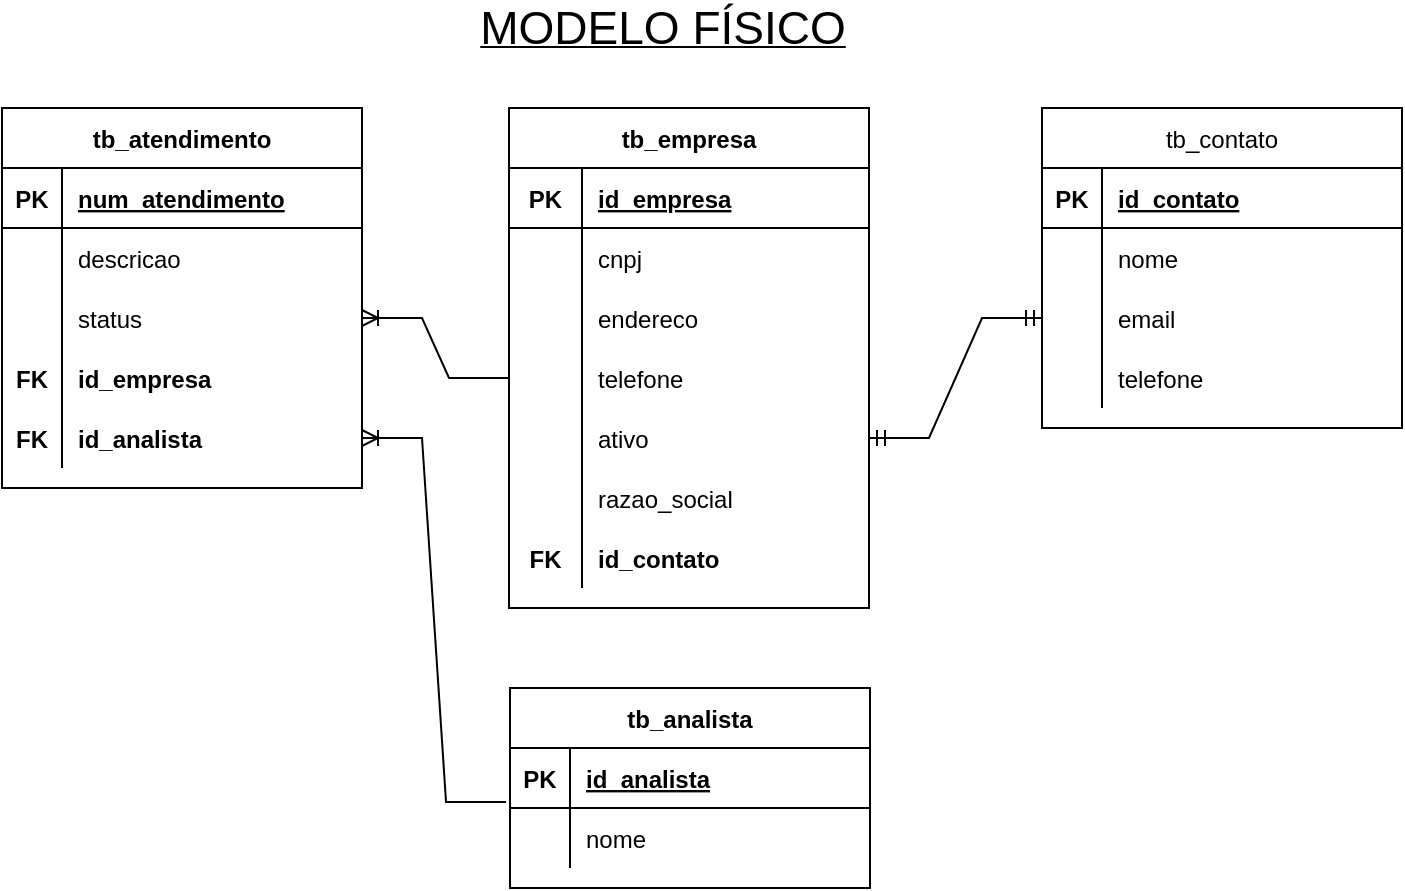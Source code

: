 <mxfile version="18.0.3" type="device"><diagram id="QwPHHshcxIIVkAVzf0Vu" name="Page-1"><mxGraphModel dx="1422" dy="705" grid="1" gridSize="10" guides="1" tooltips="1" connect="1" arrows="1" fold="1" page="1" pageScale="1" pageWidth="827" pageHeight="1169" math="0" shadow="0"><root><mxCell id="0"/><mxCell id="1" parent="0"/><mxCell id="Aj3cr2g9L-rkLVbTKXMn-1" value="&lt;font style=&quot;font-size: 23px&quot;&gt;MODELO FÍSICO&lt;/font&gt;" style="text;html=1;align=center;verticalAlign=middle;resizable=0;points=[];autosize=1;strokeColor=none;fillColor=none;strokeWidth=6;fontStyle=4" parent="1" vertex="1"><mxGeometry x="300" y="20" width="200" height="20" as="geometry"/></mxCell><mxCell id="Aj3cr2g9L-rkLVbTKXMn-2" value="tb_atendimento" style="shape=table;startSize=30;container=1;collapsible=1;childLayout=tableLayout;fixedRows=1;rowLines=0;fontStyle=1;align=center;resizeLast=1;" parent="1" vertex="1"><mxGeometry x="70" y="70" width="180" height="190" as="geometry"/></mxCell><mxCell id="Aj3cr2g9L-rkLVbTKXMn-3" value="" style="shape=tableRow;horizontal=0;startSize=0;swimlaneHead=0;swimlaneBody=0;fillColor=none;collapsible=0;dropTarget=0;points=[[0,0.5],[1,0.5]];portConstraint=eastwest;top=0;left=0;right=0;bottom=1;" parent="Aj3cr2g9L-rkLVbTKXMn-2" vertex="1"><mxGeometry y="30" width="180" height="30" as="geometry"/></mxCell><mxCell id="Aj3cr2g9L-rkLVbTKXMn-4" value="PK" style="shape=partialRectangle;connectable=0;fillColor=none;top=0;left=0;bottom=0;right=0;fontStyle=1;overflow=hidden;" parent="Aj3cr2g9L-rkLVbTKXMn-3" vertex="1"><mxGeometry width="30" height="30" as="geometry"><mxRectangle width="30" height="30" as="alternateBounds"/></mxGeometry></mxCell><mxCell id="Aj3cr2g9L-rkLVbTKXMn-5" value="num_atendimento" style="shape=partialRectangle;connectable=0;fillColor=none;top=0;left=0;bottom=0;right=0;align=left;spacingLeft=6;fontStyle=5;overflow=hidden;" parent="Aj3cr2g9L-rkLVbTKXMn-3" vertex="1"><mxGeometry x="30" width="150" height="30" as="geometry"><mxRectangle width="150" height="30" as="alternateBounds"/></mxGeometry></mxCell><mxCell id="Aj3cr2g9L-rkLVbTKXMn-9" value="" style="shape=tableRow;horizontal=0;startSize=0;swimlaneHead=0;swimlaneBody=0;fillColor=none;collapsible=0;dropTarget=0;points=[[0,0.5],[1,0.5]];portConstraint=eastwest;top=0;left=0;right=0;bottom=0;" parent="Aj3cr2g9L-rkLVbTKXMn-2" vertex="1"><mxGeometry y="60" width="180" height="30" as="geometry"/></mxCell><mxCell id="Aj3cr2g9L-rkLVbTKXMn-10" value="" style="shape=partialRectangle;connectable=0;fillColor=none;top=0;left=0;bottom=0;right=0;editable=1;overflow=hidden;" parent="Aj3cr2g9L-rkLVbTKXMn-9" vertex="1"><mxGeometry width="30" height="30" as="geometry"><mxRectangle width="30" height="30" as="alternateBounds"/></mxGeometry></mxCell><mxCell id="Aj3cr2g9L-rkLVbTKXMn-11" value="descricao" style="shape=partialRectangle;connectable=0;fillColor=none;top=0;left=0;bottom=0;right=0;align=left;spacingLeft=6;overflow=hidden;" parent="Aj3cr2g9L-rkLVbTKXMn-9" vertex="1"><mxGeometry x="30" width="150" height="30" as="geometry"><mxRectangle width="150" height="30" as="alternateBounds"/></mxGeometry></mxCell><mxCell id="Aj3cr2g9L-rkLVbTKXMn-54" value="" style="shape=tableRow;horizontal=0;startSize=0;swimlaneHead=0;swimlaneBody=0;fillColor=none;collapsible=0;dropTarget=0;points=[[0,0.5],[1,0.5]];portConstraint=eastwest;top=0;left=0;right=0;bottom=0;" parent="Aj3cr2g9L-rkLVbTKXMn-2" vertex="1"><mxGeometry y="90" width="180" height="30" as="geometry"/></mxCell><mxCell id="Aj3cr2g9L-rkLVbTKXMn-55" value="" style="shape=partialRectangle;connectable=0;fillColor=none;top=0;left=0;bottom=0;right=0;editable=1;overflow=hidden;" parent="Aj3cr2g9L-rkLVbTKXMn-54" vertex="1"><mxGeometry width="30" height="30" as="geometry"><mxRectangle width="30" height="30" as="alternateBounds"/></mxGeometry></mxCell><mxCell id="Aj3cr2g9L-rkLVbTKXMn-56" value="status" style="shape=partialRectangle;connectable=0;fillColor=none;top=0;left=0;bottom=0;right=0;align=left;spacingLeft=6;overflow=hidden;" parent="Aj3cr2g9L-rkLVbTKXMn-54" vertex="1"><mxGeometry x="30" width="150" height="30" as="geometry"><mxRectangle width="150" height="30" as="alternateBounds"/></mxGeometry></mxCell><mxCell id="Aj3cr2g9L-rkLVbTKXMn-57" value="" style="shape=tableRow;horizontal=0;startSize=0;swimlaneHead=0;swimlaneBody=0;fillColor=none;collapsible=0;dropTarget=0;points=[[0,0.5],[1,0.5]];portConstraint=eastwest;top=0;left=0;right=0;bottom=0;" parent="Aj3cr2g9L-rkLVbTKXMn-2" vertex="1"><mxGeometry y="120" width="180" height="30" as="geometry"/></mxCell><mxCell id="Aj3cr2g9L-rkLVbTKXMn-58" value="FK" style="shape=partialRectangle;connectable=0;fillColor=none;top=0;left=0;bottom=0;right=0;editable=1;overflow=hidden;fontStyle=1" parent="Aj3cr2g9L-rkLVbTKXMn-57" vertex="1"><mxGeometry width="30" height="30" as="geometry"><mxRectangle width="30" height="30" as="alternateBounds"/></mxGeometry></mxCell><mxCell id="Aj3cr2g9L-rkLVbTKXMn-59" value="id_empresa" style="shape=partialRectangle;connectable=0;fillColor=none;top=0;left=0;bottom=0;right=0;align=left;spacingLeft=6;overflow=hidden;fontStyle=1" parent="Aj3cr2g9L-rkLVbTKXMn-57" vertex="1"><mxGeometry x="30" width="150" height="30" as="geometry"><mxRectangle width="150" height="30" as="alternateBounds"/></mxGeometry></mxCell><mxCell id="Aj3cr2g9L-rkLVbTKXMn-12" value="" style="shape=tableRow;horizontal=0;startSize=0;swimlaneHead=0;swimlaneBody=0;fillColor=none;collapsible=0;dropTarget=0;points=[[0,0.5],[1,0.5]];portConstraint=eastwest;top=0;left=0;right=0;bottom=0;" parent="Aj3cr2g9L-rkLVbTKXMn-2" vertex="1"><mxGeometry y="150" width="180" height="30" as="geometry"/></mxCell><mxCell id="Aj3cr2g9L-rkLVbTKXMn-13" value="FK" style="shape=partialRectangle;connectable=0;fillColor=none;top=0;left=0;bottom=0;right=0;editable=1;overflow=hidden;fontStyle=1" parent="Aj3cr2g9L-rkLVbTKXMn-12" vertex="1"><mxGeometry width="30" height="30" as="geometry"><mxRectangle width="30" height="30" as="alternateBounds"/></mxGeometry></mxCell><mxCell id="Aj3cr2g9L-rkLVbTKXMn-14" value="id_analista" style="shape=partialRectangle;connectable=0;fillColor=none;top=0;left=0;bottom=0;right=0;align=left;spacingLeft=6;overflow=hidden;fontStyle=1" parent="Aj3cr2g9L-rkLVbTKXMn-12" vertex="1"><mxGeometry x="30" width="150" height="30" as="geometry"><mxRectangle width="150" height="30" as="alternateBounds"/></mxGeometry></mxCell><mxCell id="Aj3cr2g9L-rkLVbTKXMn-15" value="tb_empresa" style="shape=table;startSize=30;container=1;collapsible=1;childLayout=tableLayout;fixedRows=1;rowLines=0;fontStyle=1;align=center;resizeLast=1;" parent="1" vertex="1"><mxGeometry x="323.5" y="70" width="180" height="250" as="geometry"/></mxCell><mxCell id="Aj3cr2g9L-rkLVbTKXMn-16" value="" style="shape=tableRow;horizontal=0;startSize=0;swimlaneHead=0;swimlaneBody=0;fillColor=none;collapsible=0;dropTarget=0;points=[[0,0.5],[1,0.5]];portConstraint=eastwest;top=0;left=0;right=0;bottom=1;" parent="Aj3cr2g9L-rkLVbTKXMn-15" vertex="1"><mxGeometry y="30" width="180" height="30" as="geometry"/></mxCell><mxCell id="Aj3cr2g9L-rkLVbTKXMn-17" value="PK" style="shape=partialRectangle;connectable=0;fillColor=none;top=0;left=0;bottom=0;right=0;fontStyle=1;overflow=hidden;" parent="Aj3cr2g9L-rkLVbTKXMn-16" vertex="1"><mxGeometry width="36.5" height="30" as="geometry"><mxRectangle width="36.5" height="30" as="alternateBounds"/></mxGeometry></mxCell><mxCell id="Aj3cr2g9L-rkLVbTKXMn-18" value="id_empresa" style="shape=partialRectangle;connectable=0;fillColor=none;top=0;left=0;bottom=0;right=0;align=left;spacingLeft=6;fontStyle=5;overflow=hidden;" parent="Aj3cr2g9L-rkLVbTKXMn-16" vertex="1"><mxGeometry x="36.5" width="143.5" height="30" as="geometry"><mxRectangle width="143.5" height="30" as="alternateBounds"/></mxGeometry></mxCell><mxCell id="Aj3cr2g9L-rkLVbTKXMn-19" value="" style="shape=tableRow;horizontal=0;startSize=0;swimlaneHead=0;swimlaneBody=0;fillColor=none;collapsible=0;dropTarget=0;points=[[0,0.5],[1,0.5]];portConstraint=eastwest;top=0;left=0;right=0;bottom=0;" parent="Aj3cr2g9L-rkLVbTKXMn-15" vertex="1"><mxGeometry y="60" width="180" height="30" as="geometry"/></mxCell><mxCell id="Aj3cr2g9L-rkLVbTKXMn-20" value="" style="shape=partialRectangle;connectable=0;fillColor=none;top=0;left=0;bottom=0;right=0;editable=1;overflow=hidden;" parent="Aj3cr2g9L-rkLVbTKXMn-19" vertex="1"><mxGeometry width="36.5" height="30" as="geometry"><mxRectangle width="36.5" height="30" as="alternateBounds"/></mxGeometry></mxCell><mxCell id="Aj3cr2g9L-rkLVbTKXMn-21" value="cnpj" style="shape=partialRectangle;connectable=0;fillColor=none;top=0;left=0;bottom=0;right=0;align=left;spacingLeft=6;overflow=hidden;" parent="Aj3cr2g9L-rkLVbTKXMn-19" vertex="1"><mxGeometry x="36.5" width="143.5" height="30" as="geometry"><mxRectangle width="143.5" height="30" as="alternateBounds"/></mxGeometry></mxCell><mxCell id="Aj3cr2g9L-rkLVbTKXMn-22" value="" style="shape=tableRow;horizontal=0;startSize=0;swimlaneHead=0;swimlaneBody=0;fillColor=none;collapsible=0;dropTarget=0;points=[[0,0.5],[1,0.5]];portConstraint=eastwest;top=0;left=0;right=0;bottom=0;" parent="Aj3cr2g9L-rkLVbTKXMn-15" vertex="1"><mxGeometry y="90" width="180" height="30" as="geometry"/></mxCell><mxCell id="Aj3cr2g9L-rkLVbTKXMn-23" value="" style="shape=partialRectangle;connectable=0;fillColor=none;top=0;left=0;bottom=0;right=0;editable=1;overflow=hidden;" parent="Aj3cr2g9L-rkLVbTKXMn-22" vertex="1"><mxGeometry width="36.5" height="30" as="geometry"><mxRectangle width="36.5" height="30" as="alternateBounds"/></mxGeometry></mxCell><mxCell id="Aj3cr2g9L-rkLVbTKXMn-24" value="endereco" style="shape=partialRectangle;connectable=0;fillColor=none;top=0;left=0;bottom=0;right=0;align=left;spacingLeft=6;overflow=hidden;" parent="Aj3cr2g9L-rkLVbTKXMn-22" vertex="1"><mxGeometry x="36.5" width="143.5" height="30" as="geometry"><mxRectangle width="143.5" height="30" as="alternateBounds"/></mxGeometry></mxCell><mxCell id="Aj3cr2g9L-rkLVbTKXMn-25" value="" style="shape=tableRow;horizontal=0;startSize=0;swimlaneHead=0;swimlaneBody=0;fillColor=none;collapsible=0;dropTarget=0;points=[[0,0.5],[1,0.5]];portConstraint=eastwest;top=0;left=0;right=0;bottom=0;" parent="Aj3cr2g9L-rkLVbTKXMn-15" vertex="1"><mxGeometry y="120" width="180" height="30" as="geometry"/></mxCell><mxCell id="Aj3cr2g9L-rkLVbTKXMn-26" value="" style="shape=partialRectangle;connectable=0;fillColor=none;top=0;left=0;bottom=0;right=0;editable=1;overflow=hidden;" parent="Aj3cr2g9L-rkLVbTKXMn-25" vertex="1"><mxGeometry width="36.5" height="30" as="geometry"><mxRectangle width="36.5" height="30" as="alternateBounds"/></mxGeometry></mxCell><mxCell id="Aj3cr2g9L-rkLVbTKXMn-27" value="telefone" style="shape=partialRectangle;connectable=0;fillColor=none;top=0;left=0;bottom=0;right=0;align=left;spacingLeft=6;overflow=hidden;" parent="Aj3cr2g9L-rkLVbTKXMn-25" vertex="1"><mxGeometry x="36.5" width="143.5" height="30" as="geometry"><mxRectangle width="143.5" height="30" as="alternateBounds"/></mxGeometry></mxCell><mxCell id="Aj3cr2g9L-rkLVbTKXMn-99" style="shape=tableRow;horizontal=0;startSize=0;swimlaneHead=0;swimlaneBody=0;fillColor=none;collapsible=0;dropTarget=0;points=[[0,0.5],[1,0.5]];portConstraint=eastwest;top=0;left=0;right=0;bottom=0;" parent="Aj3cr2g9L-rkLVbTKXMn-15" vertex="1"><mxGeometry y="150" width="180" height="30" as="geometry"/></mxCell><mxCell id="Aj3cr2g9L-rkLVbTKXMn-100" style="shape=partialRectangle;connectable=0;fillColor=none;top=0;left=0;bottom=0;right=0;editable=1;overflow=hidden;" parent="Aj3cr2g9L-rkLVbTKXMn-99" vertex="1"><mxGeometry width="36.5" height="30" as="geometry"><mxRectangle width="36.5" height="30" as="alternateBounds"/></mxGeometry></mxCell><mxCell id="Aj3cr2g9L-rkLVbTKXMn-101" value="ativo" style="shape=partialRectangle;connectable=0;fillColor=none;top=0;left=0;bottom=0;right=0;align=left;spacingLeft=6;overflow=hidden;" parent="Aj3cr2g9L-rkLVbTKXMn-99" vertex="1"><mxGeometry x="36.5" width="143.5" height="30" as="geometry"><mxRectangle width="143.5" height="30" as="alternateBounds"/></mxGeometry></mxCell><mxCell id="Aj3cr2g9L-rkLVbTKXMn-102" style="shape=tableRow;horizontal=0;startSize=0;swimlaneHead=0;swimlaneBody=0;fillColor=none;collapsible=0;dropTarget=0;points=[[0,0.5],[1,0.5]];portConstraint=eastwest;top=0;left=0;right=0;bottom=0;" parent="Aj3cr2g9L-rkLVbTKXMn-15" vertex="1"><mxGeometry y="180" width="180" height="30" as="geometry"/></mxCell><mxCell id="Aj3cr2g9L-rkLVbTKXMn-103" style="shape=partialRectangle;connectable=0;fillColor=none;top=0;left=0;bottom=0;right=0;editable=1;overflow=hidden;" parent="Aj3cr2g9L-rkLVbTKXMn-102" vertex="1"><mxGeometry width="36.5" height="30" as="geometry"><mxRectangle width="36.5" height="30" as="alternateBounds"/></mxGeometry></mxCell><mxCell id="Aj3cr2g9L-rkLVbTKXMn-104" value="razao_social" style="shape=partialRectangle;connectable=0;fillColor=none;top=0;left=0;bottom=0;right=0;align=left;spacingLeft=6;overflow=hidden;" parent="Aj3cr2g9L-rkLVbTKXMn-102" vertex="1"><mxGeometry x="36.5" width="143.5" height="30" as="geometry"><mxRectangle width="143.5" height="30" as="alternateBounds"/></mxGeometry></mxCell><mxCell id="Aj3cr2g9L-rkLVbTKXMn-105" style="shape=tableRow;horizontal=0;startSize=0;swimlaneHead=0;swimlaneBody=0;fillColor=none;collapsible=0;dropTarget=0;points=[[0,0.5],[1,0.5]];portConstraint=eastwest;top=0;left=0;right=0;bottom=0;fontStyle=1" parent="Aj3cr2g9L-rkLVbTKXMn-15" vertex="1"><mxGeometry y="210" width="180" height="30" as="geometry"/></mxCell><mxCell id="Aj3cr2g9L-rkLVbTKXMn-106" value="FK" style="shape=partialRectangle;connectable=0;fillColor=none;top=0;left=0;bottom=0;right=0;editable=1;overflow=hidden;fontStyle=1" parent="Aj3cr2g9L-rkLVbTKXMn-105" vertex="1"><mxGeometry width="36.5" height="30" as="geometry"><mxRectangle width="36.5" height="30" as="alternateBounds"/></mxGeometry></mxCell><mxCell id="Aj3cr2g9L-rkLVbTKXMn-107" value="id_contato" style="shape=partialRectangle;connectable=0;fillColor=none;top=0;left=0;bottom=0;right=0;align=left;spacingLeft=6;overflow=hidden;fontStyle=1" parent="Aj3cr2g9L-rkLVbTKXMn-105" vertex="1"><mxGeometry x="36.5" width="143.5" height="30" as="geometry"><mxRectangle width="143.5" height="30" as="alternateBounds"/></mxGeometry></mxCell><mxCell id="Aj3cr2g9L-rkLVbTKXMn-28" value="tb_contato" style="shape=table;startSize=30;container=1;collapsible=1;childLayout=tableLayout;fixedRows=1;rowLines=0;fontStyle=0;align=center;resizeLast=1;" parent="1" vertex="1"><mxGeometry x="590" y="70" width="180" height="160" as="geometry"/></mxCell><mxCell id="Aj3cr2g9L-rkLVbTKXMn-29" value="" style="shape=tableRow;horizontal=0;startSize=0;swimlaneHead=0;swimlaneBody=0;fillColor=none;collapsible=0;dropTarget=0;points=[[0,0.5],[1,0.5]];portConstraint=eastwest;top=0;left=0;right=0;bottom=1;" parent="Aj3cr2g9L-rkLVbTKXMn-28" vertex="1"><mxGeometry y="30" width="180" height="30" as="geometry"/></mxCell><mxCell id="Aj3cr2g9L-rkLVbTKXMn-30" value="PK" style="shape=partialRectangle;connectable=0;fillColor=none;top=0;left=0;bottom=0;right=0;fontStyle=1;overflow=hidden;" parent="Aj3cr2g9L-rkLVbTKXMn-29" vertex="1"><mxGeometry width="30" height="30" as="geometry"><mxRectangle width="30" height="30" as="alternateBounds"/></mxGeometry></mxCell><mxCell id="Aj3cr2g9L-rkLVbTKXMn-31" value="id_contato" style="shape=partialRectangle;connectable=0;fillColor=none;top=0;left=0;bottom=0;right=0;align=left;spacingLeft=6;fontStyle=5;overflow=hidden;" parent="Aj3cr2g9L-rkLVbTKXMn-29" vertex="1"><mxGeometry x="30" width="150" height="30" as="geometry"><mxRectangle width="150" height="30" as="alternateBounds"/></mxGeometry></mxCell><mxCell id="Aj3cr2g9L-rkLVbTKXMn-32" value="" style="shape=tableRow;horizontal=0;startSize=0;swimlaneHead=0;swimlaneBody=0;fillColor=none;collapsible=0;dropTarget=0;points=[[0,0.5],[1,0.5]];portConstraint=eastwest;top=0;left=0;right=0;bottom=0;" parent="Aj3cr2g9L-rkLVbTKXMn-28" vertex="1"><mxGeometry y="60" width="180" height="30" as="geometry"/></mxCell><mxCell id="Aj3cr2g9L-rkLVbTKXMn-33" value="" style="shape=partialRectangle;connectable=0;fillColor=none;top=0;left=0;bottom=0;right=0;editable=1;overflow=hidden;" parent="Aj3cr2g9L-rkLVbTKXMn-32" vertex="1"><mxGeometry width="30" height="30" as="geometry"><mxRectangle width="30" height="30" as="alternateBounds"/></mxGeometry></mxCell><mxCell id="Aj3cr2g9L-rkLVbTKXMn-34" value="nome" style="shape=partialRectangle;connectable=0;fillColor=none;top=0;left=0;bottom=0;right=0;align=left;spacingLeft=6;overflow=hidden;" parent="Aj3cr2g9L-rkLVbTKXMn-32" vertex="1"><mxGeometry x="30" width="150" height="30" as="geometry"><mxRectangle width="150" height="30" as="alternateBounds"/></mxGeometry></mxCell><mxCell id="Aj3cr2g9L-rkLVbTKXMn-35" value="" style="shape=tableRow;horizontal=0;startSize=0;swimlaneHead=0;swimlaneBody=0;fillColor=none;collapsible=0;dropTarget=0;points=[[0,0.5],[1,0.5]];portConstraint=eastwest;top=0;left=0;right=0;bottom=0;" parent="Aj3cr2g9L-rkLVbTKXMn-28" vertex="1"><mxGeometry y="90" width="180" height="30" as="geometry"/></mxCell><mxCell id="Aj3cr2g9L-rkLVbTKXMn-36" value="" style="shape=partialRectangle;connectable=0;fillColor=none;top=0;left=0;bottom=0;right=0;editable=1;overflow=hidden;" parent="Aj3cr2g9L-rkLVbTKXMn-35" vertex="1"><mxGeometry width="30" height="30" as="geometry"><mxRectangle width="30" height="30" as="alternateBounds"/></mxGeometry></mxCell><mxCell id="Aj3cr2g9L-rkLVbTKXMn-37" value="email" style="shape=partialRectangle;connectable=0;fillColor=none;top=0;left=0;bottom=0;right=0;align=left;spacingLeft=6;overflow=hidden;" parent="Aj3cr2g9L-rkLVbTKXMn-35" vertex="1"><mxGeometry x="30" width="150" height="30" as="geometry"><mxRectangle width="150" height="30" as="alternateBounds"/></mxGeometry></mxCell><mxCell id="Aj3cr2g9L-rkLVbTKXMn-38" value="" style="shape=tableRow;horizontal=0;startSize=0;swimlaneHead=0;swimlaneBody=0;fillColor=none;collapsible=0;dropTarget=0;points=[[0,0.5],[1,0.5]];portConstraint=eastwest;top=0;left=0;right=0;bottom=0;" parent="Aj3cr2g9L-rkLVbTKXMn-28" vertex="1"><mxGeometry y="120" width="180" height="30" as="geometry"/></mxCell><mxCell id="Aj3cr2g9L-rkLVbTKXMn-39" value="" style="shape=partialRectangle;connectable=0;fillColor=none;top=0;left=0;bottom=0;right=0;editable=1;overflow=hidden;" parent="Aj3cr2g9L-rkLVbTKXMn-38" vertex="1"><mxGeometry width="30" height="30" as="geometry"><mxRectangle width="30" height="30" as="alternateBounds"/></mxGeometry></mxCell><mxCell id="Aj3cr2g9L-rkLVbTKXMn-40" value="telefone" style="shape=partialRectangle;connectable=0;fillColor=none;top=0;left=0;bottom=0;right=0;align=left;spacingLeft=6;overflow=hidden;" parent="Aj3cr2g9L-rkLVbTKXMn-38" vertex="1"><mxGeometry x="30" width="150" height="30" as="geometry"><mxRectangle width="150" height="30" as="alternateBounds"/></mxGeometry></mxCell><mxCell id="Aj3cr2g9L-rkLVbTKXMn-41" value="tb_analista" style="shape=table;startSize=30;container=1;collapsible=1;childLayout=tableLayout;fixedRows=1;rowLines=0;fontStyle=1;align=center;resizeLast=1;" parent="1" vertex="1"><mxGeometry x="324" y="360" width="180" height="100" as="geometry"/></mxCell><mxCell id="Aj3cr2g9L-rkLVbTKXMn-42" value="" style="shape=tableRow;horizontal=0;startSize=0;swimlaneHead=0;swimlaneBody=0;fillColor=none;collapsible=0;dropTarget=0;points=[[0,0.5],[1,0.5]];portConstraint=eastwest;top=0;left=0;right=0;bottom=1;" parent="Aj3cr2g9L-rkLVbTKXMn-41" vertex="1"><mxGeometry y="30" width="180" height="30" as="geometry"/></mxCell><mxCell id="Aj3cr2g9L-rkLVbTKXMn-43" value="PK" style="shape=partialRectangle;connectable=0;fillColor=none;top=0;left=0;bottom=0;right=0;fontStyle=1;overflow=hidden;" parent="Aj3cr2g9L-rkLVbTKXMn-42" vertex="1"><mxGeometry width="30" height="30" as="geometry"><mxRectangle width="30" height="30" as="alternateBounds"/></mxGeometry></mxCell><mxCell id="Aj3cr2g9L-rkLVbTKXMn-44" value="id_analista" style="shape=partialRectangle;connectable=0;fillColor=none;top=0;left=0;bottom=0;right=0;align=left;spacingLeft=6;fontStyle=5;overflow=hidden;" parent="Aj3cr2g9L-rkLVbTKXMn-42" vertex="1"><mxGeometry x="30" width="150" height="30" as="geometry"><mxRectangle width="150" height="30" as="alternateBounds"/></mxGeometry></mxCell><mxCell id="Aj3cr2g9L-rkLVbTKXMn-45" value="" style="shape=tableRow;horizontal=0;startSize=0;swimlaneHead=0;swimlaneBody=0;fillColor=none;collapsible=0;dropTarget=0;points=[[0,0.5],[1,0.5]];portConstraint=eastwest;top=0;left=0;right=0;bottom=0;" parent="Aj3cr2g9L-rkLVbTKXMn-41" vertex="1"><mxGeometry y="60" width="180" height="30" as="geometry"/></mxCell><mxCell id="Aj3cr2g9L-rkLVbTKXMn-46" value="" style="shape=partialRectangle;connectable=0;fillColor=none;top=0;left=0;bottom=0;right=0;editable=1;overflow=hidden;" parent="Aj3cr2g9L-rkLVbTKXMn-45" vertex="1"><mxGeometry width="30" height="30" as="geometry"><mxRectangle width="30" height="30" as="alternateBounds"/></mxGeometry></mxCell><mxCell id="Aj3cr2g9L-rkLVbTKXMn-47" value="nome" style="shape=partialRectangle;connectable=0;fillColor=none;top=0;left=0;bottom=0;right=0;align=left;spacingLeft=6;overflow=hidden;" parent="Aj3cr2g9L-rkLVbTKXMn-45" vertex="1"><mxGeometry x="30" width="150" height="30" as="geometry"><mxRectangle width="150" height="30" as="alternateBounds"/></mxGeometry></mxCell><mxCell id="Aj3cr2g9L-rkLVbTKXMn-115" value="" style="edgeStyle=entityRelationEdgeStyle;fontSize=12;html=1;endArrow=ERoneToMany;rounded=0;entryX=1;entryY=0.5;entryDx=0;entryDy=0;exitX=0;exitY=0.5;exitDx=0;exitDy=0;" parent="1" source="Aj3cr2g9L-rkLVbTKXMn-25" target="Aj3cr2g9L-rkLVbTKXMn-54" edge="1"><mxGeometry width="100" height="100" relative="1" as="geometry"><mxPoint x="360" y="300" as="sourcePoint"/><mxPoint x="460" y="200" as="targetPoint"/></mxGeometry></mxCell><mxCell id="Aj3cr2g9L-rkLVbTKXMn-116" value="" style="edgeStyle=entityRelationEdgeStyle;fontSize=12;html=1;endArrow=ERoneToMany;rounded=0;entryX=1;entryY=0.5;entryDx=0;entryDy=0;exitX=-0.011;exitY=0.9;exitDx=0;exitDy=0;exitPerimeter=0;" parent="1" source="Aj3cr2g9L-rkLVbTKXMn-42" target="Aj3cr2g9L-rkLVbTKXMn-12" edge="1"><mxGeometry width="100" height="100" relative="1" as="geometry"><mxPoint x="320.04" y="450" as="sourcePoint"/><mxPoint x="460" y="200" as="targetPoint"/></mxGeometry></mxCell><mxCell id="Aj3cr2g9L-rkLVbTKXMn-117" value="" style="edgeStyle=entityRelationEdgeStyle;fontSize=12;html=1;endArrow=ERmandOne;startArrow=ERmandOne;rounded=0;entryX=0;entryY=0.5;entryDx=0;entryDy=0;exitX=1;exitY=0.5;exitDx=0;exitDy=0;" parent="1" source="Aj3cr2g9L-rkLVbTKXMn-99" target="Aj3cr2g9L-rkLVbTKXMn-35" edge="1"><mxGeometry width="100" height="100" relative="1" as="geometry"><mxPoint x="360" y="300" as="sourcePoint"/><mxPoint x="460" y="200" as="targetPoint"/></mxGeometry></mxCell></root></mxGraphModel></diagram></mxfile>